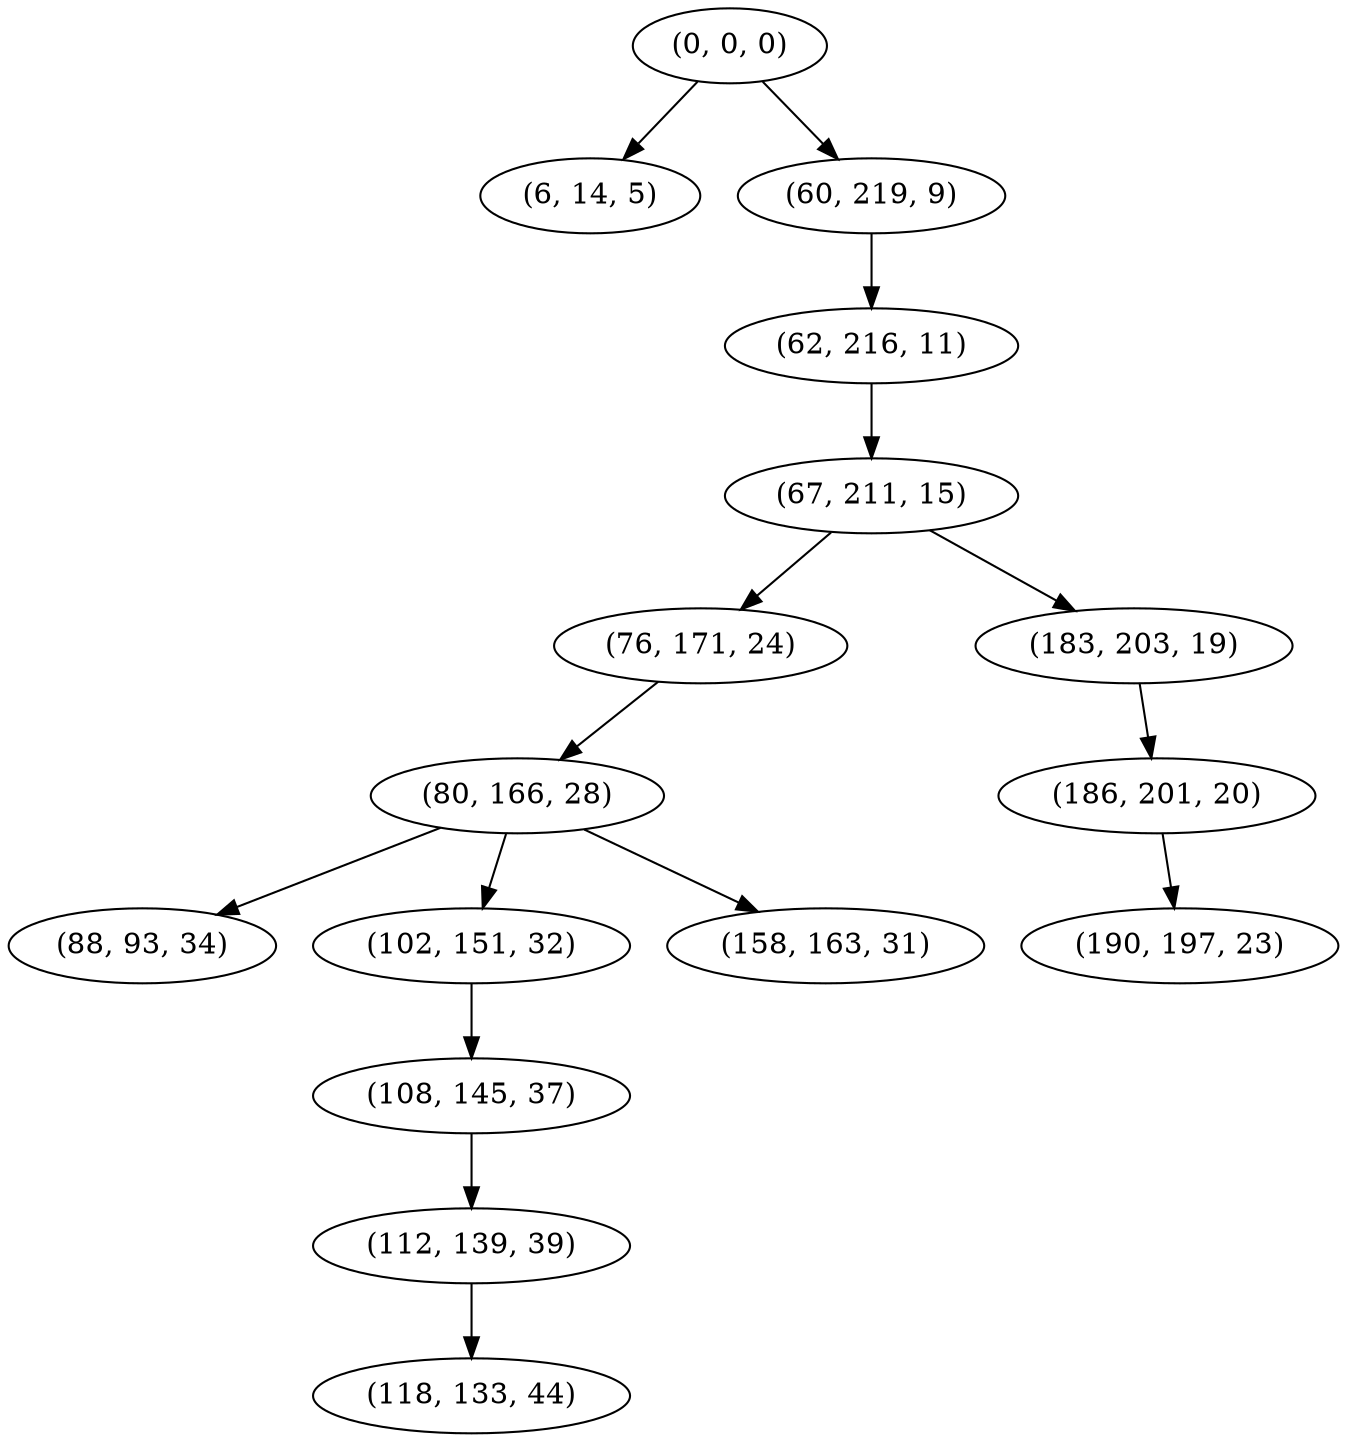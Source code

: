 digraph tree {
    "(0, 0, 0)";
    "(6, 14, 5)";
    "(60, 219, 9)";
    "(62, 216, 11)";
    "(67, 211, 15)";
    "(76, 171, 24)";
    "(80, 166, 28)";
    "(88, 93, 34)";
    "(102, 151, 32)";
    "(108, 145, 37)";
    "(112, 139, 39)";
    "(118, 133, 44)";
    "(158, 163, 31)";
    "(183, 203, 19)";
    "(186, 201, 20)";
    "(190, 197, 23)";
    "(0, 0, 0)" -> "(6, 14, 5)";
    "(0, 0, 0)" -> "(60, 219, 9)";
    "(60, 219, 9)" -> "(62, 216, 11)";
    "(62, 216, 11)" -> "(67, 211, 15)";
    "(67, 211, 15)" -> "(76, 171, 24)";
    "(67, 211, 15)" -> "(183, 203, 19)";
    "(76, 171, 24)" -> "(80, 166, 28)";
    "(80, 166, 28)" -> "(88, 93, 34)";
    "(80, 166, 28)" -> "(102, 151, 32)";
    "(80, 166, 28)" -> "(158, 163, 31)";
    "(102, 151, 32)" -> "(108, 145, 37)";
    "(108, 145, 37)" -> "(112, 139, 39)";
    "(112, 139, 39)" -> "(118, 133, 44)";
    "(183, 203, 19)" -> "(186, 201, 20)";
    "(186, 201, 20)" -> "(190, 197, 23)";
}
